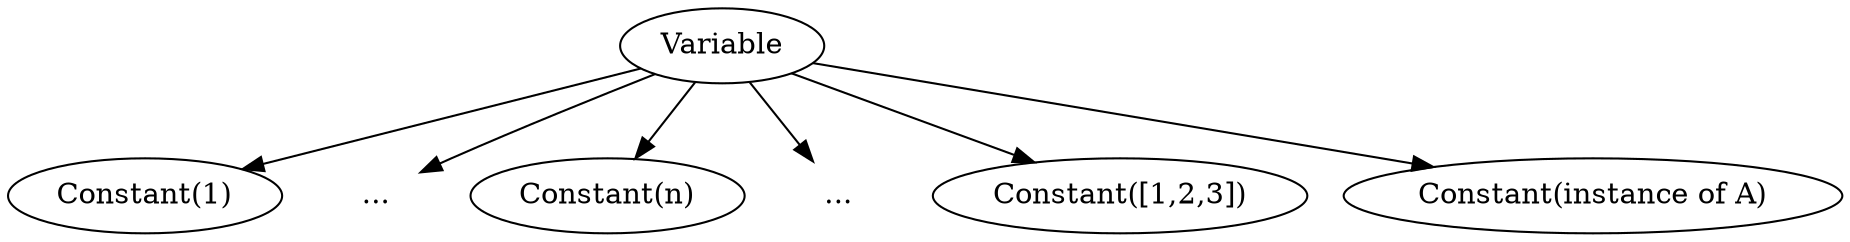 digraph lattice3 {
    Variable -> "Constant(1)";
    d1 [label="...", color=white];
    Variable -> d1;
    Variable -> "Constant(n)";
    d2 [label="...", color=white];
    Variable -> d2;
    Variable -> "Constant([1,2,3])";
    Variable -> "Constant(instance of A)";
}
